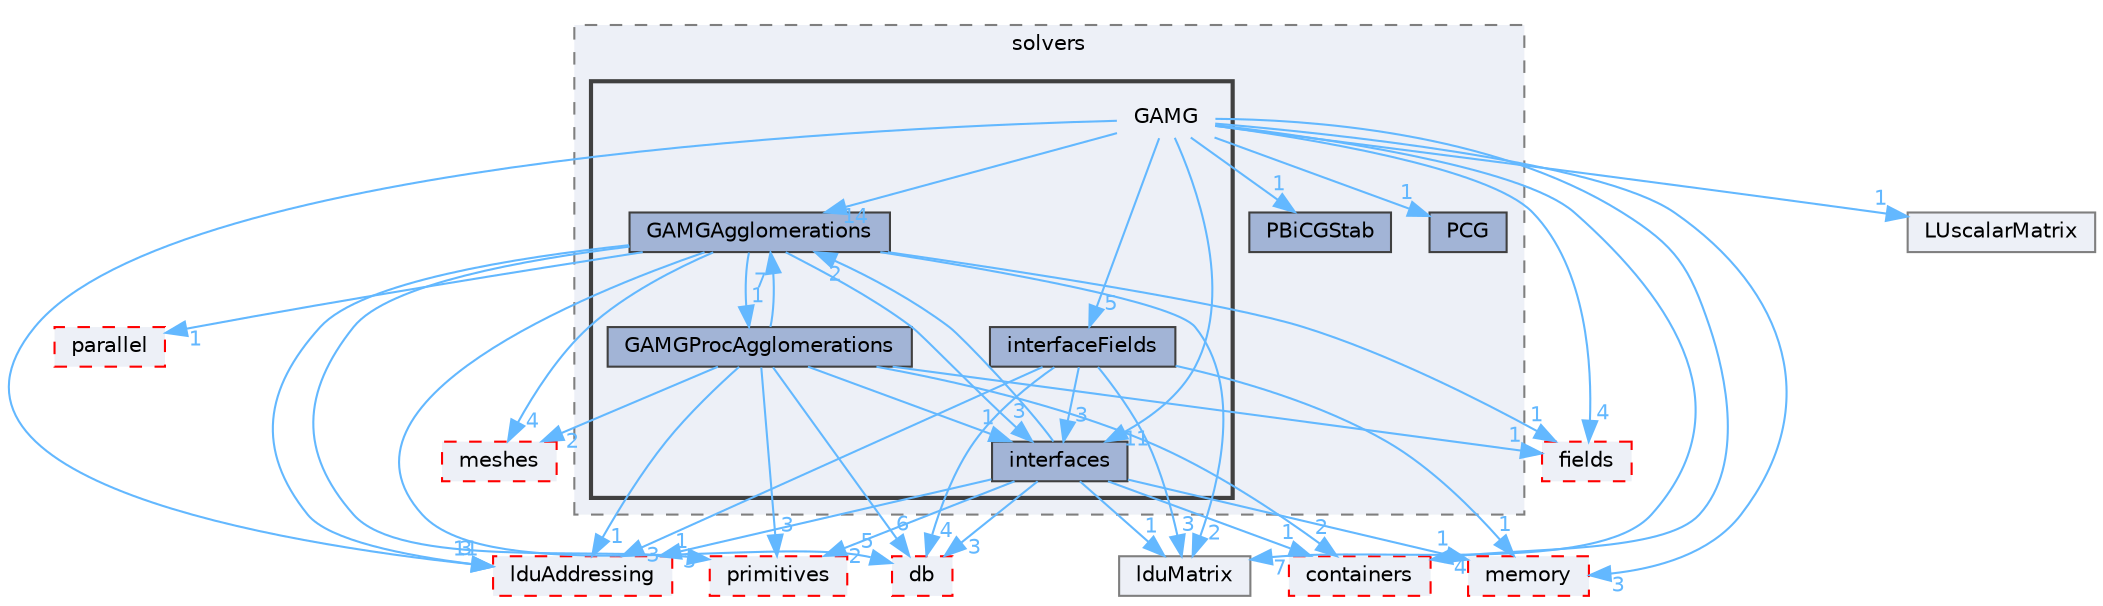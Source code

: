 digraph "src/OpenFOAM/matrices/lduMatrix/solvers/GAMG"
{
 // LATEX_PDF_SIZE
  bgcolor="transparent";
  edge [fontname=Helvetica,fontsize=10,labelfontname=Helvetica,labelfontsize=10];
  node [fontname=Helvetica,fontsize=10,shape=box,height=0.2,width=0.4];
  compound=true
  subgraph clusterdir_f03e085f4fe95c9b32f7b904515484f9 {
    graph [ bgcolor="#edf0f7", pencolor="grey50", label="solvers", fontname=Helvetica,fontsize=10 style="filled,dashed", URL="dir_f03e085f4fe95c9b32f7b904515484f9.html",tooltip=""]
  dir_0268616f4662bca44b0490e387ddb67a [label="PBiCGStab", fillcolor="#a2b4d6", color="grey25", style="filled", URL="dir_0268616f4662bca44b0490e387ddb67a.html",tooltip=""];
  dir_9ddca40919c7b2a725368bb09447cb01 [label="PCG", fillcolor="#a2b4d6", color="grey25", style="filled", URL="dir_9ddca40919c7b2a725368bb09447cb01.html",tooltip=""];
  subgraph clusterdir_fd9be80e4ce10132ec26d36b30f21b7d {
    graph [ bgcolor="#edf0f7", pencolor="grey25", label="", fontname=Helvetica,fontsize=10 style="filled,bold", URL="dir_fd9be80e4ce10132ec26d36b30f21b7d.html",tooltip=""]
    dir_fd9be80e4ce10132ec26d36b30f21b7d [shape=plaintext, label="GAMG"];
  dir_a924fc5b9b02d4bfaf9b6fb6bcc671ab [label="GAMGAgglomerations", fillcolor="#a2b4d6", color="grey25", style="filled", URL="dir_a924fc5b9b02d4bfaf9b6fb6bcc671ab.html",tooltip=""];
  dir_e29b5ea92f1450a27f449a4b2bdeb476 [label="GAMGProcAgglomerations", fillcolor="#a2b4d6", color="grey25", style="filled", URL="dir_e29b5ea92f1450a27f449a4b2bdeb476.html",tooltip=""];
  dir_b7abb153e8987c9544a572b6404d8f9c [label="interfaceFields", fillcolor="#a2b4d6", color="grey25", style="filled", URL="dir_b7abb153e8987c9544a572b6404d8f9c.html",tooltip=""];
  dir_354e0e3f4a321ccc8878de612aa38840 [label="interfaces", fillcolor="#a2b4d6", color="grey25", style="filled", URL="dir_354e0e3f4a321ccc8878de612aa38840.html",tooltip=""];
  }
  }
  dir_12547202c65033a69d4e18947f2fbe2a [label="lduAddressing", fillcolor="#edf0f7", color="red", style="filled,dashed", URL="dir_12547202c65033a69d4e18947f2fbe2a.html",tooltip=""];
  dir_19d0872053bde092be81d7fe3f56cbf7 [label="containers", fillcolor="#edf0f7", color="red", style="filled,dashed", URL="dir_19d0872053bde092be81d7fe3f56cbf7.html",tooltip=""];
  dir_1ce70feb2b06c30ebd4091245573b99e [label="lduMatrix", fillcolor="#edf0f7", color="grey50", style="filled", URL="dir_1ce70feb2b06c30ebd4091245573b99e.html",tooltip=""];
  dir_385a22dcc2f7120acb0f1a7a832b3b8d [label="memory", fillcolor="#edf0f7", color="red", style="filled,dashed", URL="dir_385a22dcc2f7120acb0f1a7a832b3b8d.html",tooltip=""];
  dir_3e50f45338116b169052b428016851aa [label="primitives", fillcolor="#edf0f7", color="red", style="filled,dashed", URL="dir_3e50f45338116b169052b428016851aa.html",tooltip=""];
  dir_63c634f7a7cfd679ac26c67fb30fc32f [label="db", fillcolor="#edf0f7", color="red", style="filled,dashed", URL="dir_63c634f7a7cfd679ac26c67fb30fc32f.html",tooltip=""];
  dir_962442b8f989d5529fab5e0f0e4ffb74 [label="fields", fillcolor="#edf0f7", color="red", style="filled,dashed", URL="dir_962442b8f989d5529fab5e0f0e4ffb74.html",tooltip=""];
  dir_e4a39ebd57a65fe58ae9fba77a647388 [label="LUscalarMatrix", fillcolor="#edf0f7", color="grey50", style="filled", URL="dir_e4a39ebd57a65fe58ae9fba77a647388.html",tooltip=""];
  dir_aa2423979fb45fc41c393a5db370ab21 [label="meshes", fillcolor="#edf0f7", color="red", style="filled,dashed", URL="dir_aa2423979fb45fc41c393a5db370ab21.html",tooltip=""];
  dir_71fff0203de1f57306edfc3c818a6b04 [label="parallel", fillcolor="#edf0f7", color="red", style="filled,dashed", URL="dir_71fff0203de1f57306edfc3c818a6b04.html",tooltip=""];
  dir_fd9be80e4ce10132ec26d36b30f21b7d->dir_0268616f4662bca44b0490e387ddb67a [headlabel="1", labeldistance=1.5 headhref="dir_001575_002850.html" href="dir_001575_002850.html" color="steelblue1" fontcolor="steelblue1"];
  dir_fd9be80e4ce10132ec26d36b30f21b7d->dir_12547202c65033a69d4e18947f2fbe2a [headlabel="11", labeldistance=1.5 headhref="dir_001575_002109.html" href="dir_001575_002109.html" color="steelblue1" fontcolor="steelblue1"];
  dir_fd9be80e4ce10132ec26d36b30f21b7d->dir_19d0872053bde092be81d7fe3f56cbf7 [headlabel="4", labeldistance=1.5 headhref="dir_001575_000669.html" href="dir_001575_000669.html" color="steelblue1" fontcolor="steelblue1"];
  dir_fd9be80e4ce10132ec26d36b30f21b7d->dir_1ce70feb2b06c30ebd4091245573b99e [headlabel="7", labeldistance=1.5 headhref="dir_001575_002118.html" href="dir_001575_002118.html" color="steelblue1" fontcolor="steelblue1"];
  dir_fd9be80e4ce10132ec26d36b30f21b7d->dir_354e0e3f4a321ccc8878de612aa38840 [headlabel="11", labeldistance=1.5 headhref="dir_001575_001905.html" href="dir_001575_001905.html" color="steelblue1" fontcolor="steelblue1"];
  dir_fd9be80e4ce10132ec26d36b30f21b7d->dir_385a22dcc2f7120acb0f1a7a832b3b8d [headlabel="3", labeldistance=1.5 headhref="dir_001575_002352.html" href="dir_001575_002352.html" color="steelblue1" fontcolor="steelblue1"];
  dir_fd9be80e4ce10132ec26d36b30f21b7d->dir_962442b8f989d5529fab5e0f0e4ffb74 [headlabel="4", labeldistance=1.5 headhref="dir_001575_001335.html" href="dir_001575_001335.html" color="steelblue1" fontcolor="steelblue1"];
  dir_fd9be80e4ce10132ec26d36b30f21b7d->dir_9ddca40919c7b2a725368bb09447cb01 [headlabel="1", labeldistance=1.5 headhref="dir_001575_002852.html" href="dir_001575_002852.html" color="steelblue1" fontcolor="steelblue1"];
  dir_fd9be80e4ce10132ec26d36b30f21b7d->dir_a924fc5b9b02d4bfaf9b6fb6bcc671ab [headlabel="14", labeldistance=1.5 headhref="dir_001575_001579.html" href="dir_001575_001579.html" color="steelblue1" fontcolor="steelblue1"];
  dir_fd9be80e4ce10132ec26d36b30f21b7d->dir_b7abb153e8987c9544a572b6404d8f9c [headlabel="5", labeldistance=1.5 headhref="dir_001575_001897.html" href="dir_001575_001897.html" color="steelblue1" fontcolor="steelblue1"];
  dir_fd9be80e4ce10132ec26d36b30f21b7d->dir_e4a39ebd57a65fe58ae9fba77a647388 [headlabel="1", labeldistance=1.5 headhref="dir_001575_002279.html" href="dir_001575_002279.html" color="steelblue1" fontcolor="steelblue1"];
  dir_a924fc5b9b02d4bfaf9b6fb6bcc671ab->dir_12547202c65033a69d4e18947f2fbe2a [headlabel="3", labeldistance=1.5 headhref="dir_001579_002109.html" href="dir_001579_002109.html" color="steelblue1" fontcolor="steelblue1"];
  dir_a924fc5b9b02d4bfaf9b6fb6bcc671ab->dir_1ce70feb2b06c30ebd4091245573b99e [headlabel="2", labeldistance=1.5 headhref="dir_001579_002118.html" href="dir_001579_002118.html" color="steelblue1" fontcolor="steelblue1"];
  dir_a924fc5b9b02d4bfaf9b6fb6bcc671ab->dir_354e0e3f4a321ccc8878de612aa38840 [headlabel="3", labeldistance=1.5 headhref="dir_001579_001905.html" href="dir_001579_001905.html" color="steelblue1" fontcolor="steelblue1"];
  dir_a924fc5b9b02d4bfaf9b6fb6bcc671ab->dir_3e50f45338116b169052b428016851aa [headlabel="1", labeldistance=1.5 headhref="dir_001579_003069.html" href="dir_001579_003069.html" color="steelblue1" fontcolor="steelblue1"];
  dir_a924fc5b9b02d4bfaf9b6fb6bcc671ab->dir_63c634f7a7cfd679ac26c67fb30fc32f [headlabel="5", labeldistance=1.5 headhref="dir_001579_000817.html" href="dir_001579_000817.html" color="steelblue1" fontcolor="steelblue1"];
  dir_a924fc5b9b02d4bfaf9b6fb6bcc671ab->dir_71fff0203de1f57306edfc3c818a6b04 [headlabel="1", labeldistance=1.5 headhref="dir_001579_002779.html" href="dir_001579_002779.html" color="steelblue1" fontcolor="steelblue1"];
  dir_a924fc5b9b02d4bfaf9b6fb6bcc671ab->dir_962442b8f989d5529fab5e0f0e4ffb74 [headlabel="1", labeldistance=1.5 headhref="dir_001579_001335.html" href="dir_001579_001335.html" color="steelblue1" fontcolor="steelblue1"];
  dir_a924fc5b9b02d4bfaf9b6fb6bcc671ab->dir_aa2423979fb45fc41c393a5db370ab21 [headlabel="4", labeldistance=1.5 headhref="dir_001579_002368.html" href="dir_001579_002368.html" color="steelblue1" fontcolor="steelblue1"];
  dir_a924fc5b9b02d4bfaf9b6fb6bcc671ab->dir_e29b5ea92f1450a27f449a4b2bdeb476 [headlabel="1", labeldistance=1.5 headhref="dir_001579_001584.html" href="dir_001579_001584.html" color="steelblue1" fontcolor="steelblue1"];
  dir_e29b5ea92f1450a27f449a4b2bdeb476->dir_19d0872053bde092be81d7fe3f56cbf7 [headlabel="2", labeldistance=1.5 headhref="dir_001584_000669.html" href="dir_001584_000669.html" color="steelblue1" fontcolor="steelblue1"];
  dir_e29b5ea92f1450a27f449a4b2bdeb476->dir_3e50f45338116b169052b428016851aa [headlabel="3", labeldistance=1.5 headhref="dir_001584_003069.html" href="dir_001584_003069.html" color="steelblue1" fontcolor="steelblue1"];
  dir_e29b5ea92f1450a27f449a4b2bdeb476->dir_63c634f7a7cfd679ac26c67fb30fc32f [headlabel="6", labeldistance=1.5 headhref="dir_001584_000817.html" href="dir_001584_000817.html" color="steelblue1" fontcolor="steelblue1"];
  dir_e29b5ea92f1450a27f449a4b2bdeb476->dir_a924fc5b9b02d4bfaf9b6fb6bcc671ab [headlabel="7", labeldistance=1.5 headhref="dir_001584_001579.html" href="dir_001584_001579.html" color="steelblue1" fontcolor="steelblue1"];
  dir_e29b5ea92f1450a27f449a4b2bdeb476->dir_aa2423979fb45fc41c393a5db370ab21 [headlabel="2", labeldistance=1.5 headhref="dir_001584_002368.html" href="dir_001584_002368.html" color="steelblue1" fontcolor="steelblue1"];
  dir_e29b5ea92f1450a27f449a4b2bdeb476->dir_12547202c65033a69d4e18947f2fbe2a [headlabel="1", labeldistance=1.5 headhref="dir_001584_002109.html" href="dir_001584_002109.html" color="steelblue1" fontcolor="steelblue1"];
  dir_e29b5ea92f1450a27f449a4b2bdeb476->dir_354e0e3f4a321ccc8878de612aa38840 [headlabel="1", labeldistance=1.5 headhref="dir_001584_001905.html" href="dir_001584_001905.html" color="steelblue1" fontcolor="steelblue1"];
  dir_e29b5ea92f1450a27f449a4b2bdeb476->dir_962442b8f989d5529fab5e0f0e4ffb74 [headlabel="1", labeldistance=1.5 headhref="dir_001584_001335.html" href="dir_001584_001335.html" color="steelblue1" fontcolor="steelblue1"];
  dir_b7abb153e8987c9544a572b6404d8f9c->dir_12547202c65033a69d4e18947f2fbe2a [headlabel="3", labeldistance=1.5 headhref="dir_001897_002109.html" href="dir_001897_002109.html" color="steelblue1" fontcolor="steelblue1"];
  dir_b7abb153e8987c9544a572b6404d8f9c->dir_1ce70feb2b06c30ebd4091245573b99e [headlabel="3", labeldistance=1.5 headhref="dir_001897_002118.html" href="dir_001897_002118.html" color="steelblue1" fontcolor="steelblue1"];
  dir_b7abb153e8987c9544a572b6404d8f9c->dir_354e0e3f4a321ccc8878de612aa38840 [headlabel="3", labeldistance=1.5 headhref="dir_001897_001905.html" href="dir_001897_001905.html" color="steelblue1" fontcolor="steelblue1"];
  dir_b7abb153e8987c9544a572b6404d8f9c->dir_385a22dcc2f7120acb0f1a7a832b3b8d [headlabel="1", labeldistance=1.5 headhref="dir_001897_002352.html" href="dir_001897_002352.html" color="steelblue1" fontcolor="steelblue1"];
  dir_b7abb153e8987c9544a572b6404d8f9c->dir_63c634f7a7cfd679ac26c67fb30fc32f [headlabel="4", labeldistance=1.5 headhref="dir_001897_000817.html" href="dir_001897_000817.html" color="steelblue1" fontcolor="steelblue1"];
  dir_354e0e3f4a321ccc8878de612aa38840->dir_12547202c65033a69d4e18947f2fbe2a [headlabel="3", labeldistance=1.5 headhref="dir_001905_002109.html" href="dir_001905_002109.html" color="steelblue1" fontcolor="steelblue1"];
  dir_354e0e3f4a321ccc8878de612aa38840->dir_1ce70feb2b06c30ebd4091245573b99e [headlabel="1", labeldistance=1.5 headhref="dir_001905_002118.html" href="dir_001905_002118.html" color="steelblue1" fontcolor="steelblue1"];
  dir_354e0e3f4a321ccc8878de612aa38840->dir_385a22dcc2f7120acb0f1a7a832b3b8d [headlabel="1", labeldistance=1.5 headhref="dir_001905_002352.html" href="dir_001905_002352.html" color="steelblue1" fontcolor="steelblue1"];
  dir_354e0e3f4a321ccc8878de612aa38840->dir_3e50f45338116b169052b428016851aa [headlabel="2", labeldistance=1.5 headhref="dir_001905_003069.html" href="dir_001905_003069.html" color="steelblue1" fontcolor="steelblue1"];
  dir_354e0e3f4a321ccc8878de612aa38840->dir_63c634f7a7cfd679ac26c67fb30fc32f [headlabel="3", labeldistance=1.5 headhref="dir_001905_000817.html" href="dir_001905_000817.html" color="steelblue1" fontcolor="steelblue1"];
  dir_354e0e3f4a321ccc8878de612aa38840->dir_a924fc5b9b02d4bfaf9b6fb6bcc671ab [headlabel="2", labeldistance=1.5 headhref="dir_001905_001579.html" href="dir_001905_001579.html" color="steelblue1" fontcolor="steelblue1"];
  dir_354e0e3f4a321ccc8878de612aa38840->dir_19d0872053bde092be81d7fe3f56cbf7 [headlabel="1", labeldistance=1.5 headhref="dir_001905_000669.html" href="dir_001905_000669.html" color="steelblue1" fontcolor="steelblue1"];
}
